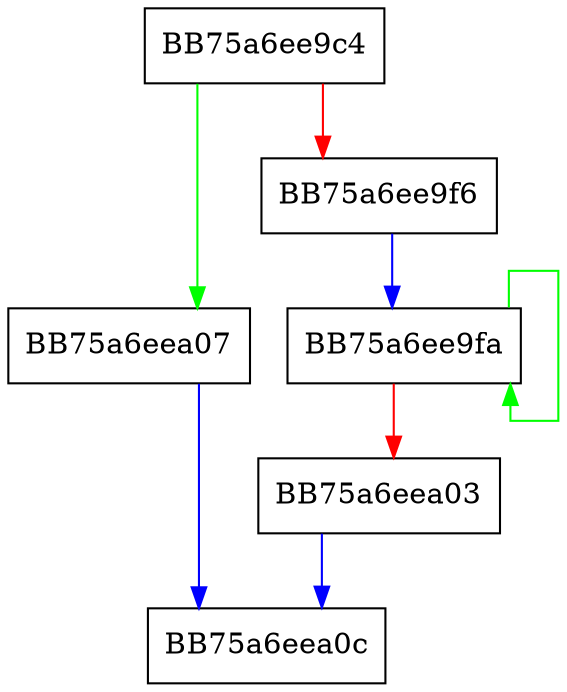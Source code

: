 digraph McTemplateU0qs_MPEventWriteTransfer {
  node [shape="box"];
  graph [splines=ortho];
  BB75a6ee9c4 -> BB75a6eea07 [color="green"];
  BB75a6ee9c4 -> BB75a6ee9f6 [color="red"];
  BB75a6ee9f6 -> BB75a6ee9fa [color="blue"];
  BB75a6ee9fa -> BB75a6ee9fa [color="green"];
  BB75a6ee9fa -> BB75a6eea03 [color="red"];
  BB75a6eea03 -> BB75a6eea0c [color="blue"];
  BB75a6eea07 -> BB75a6eea0c [color="blue"];
}
